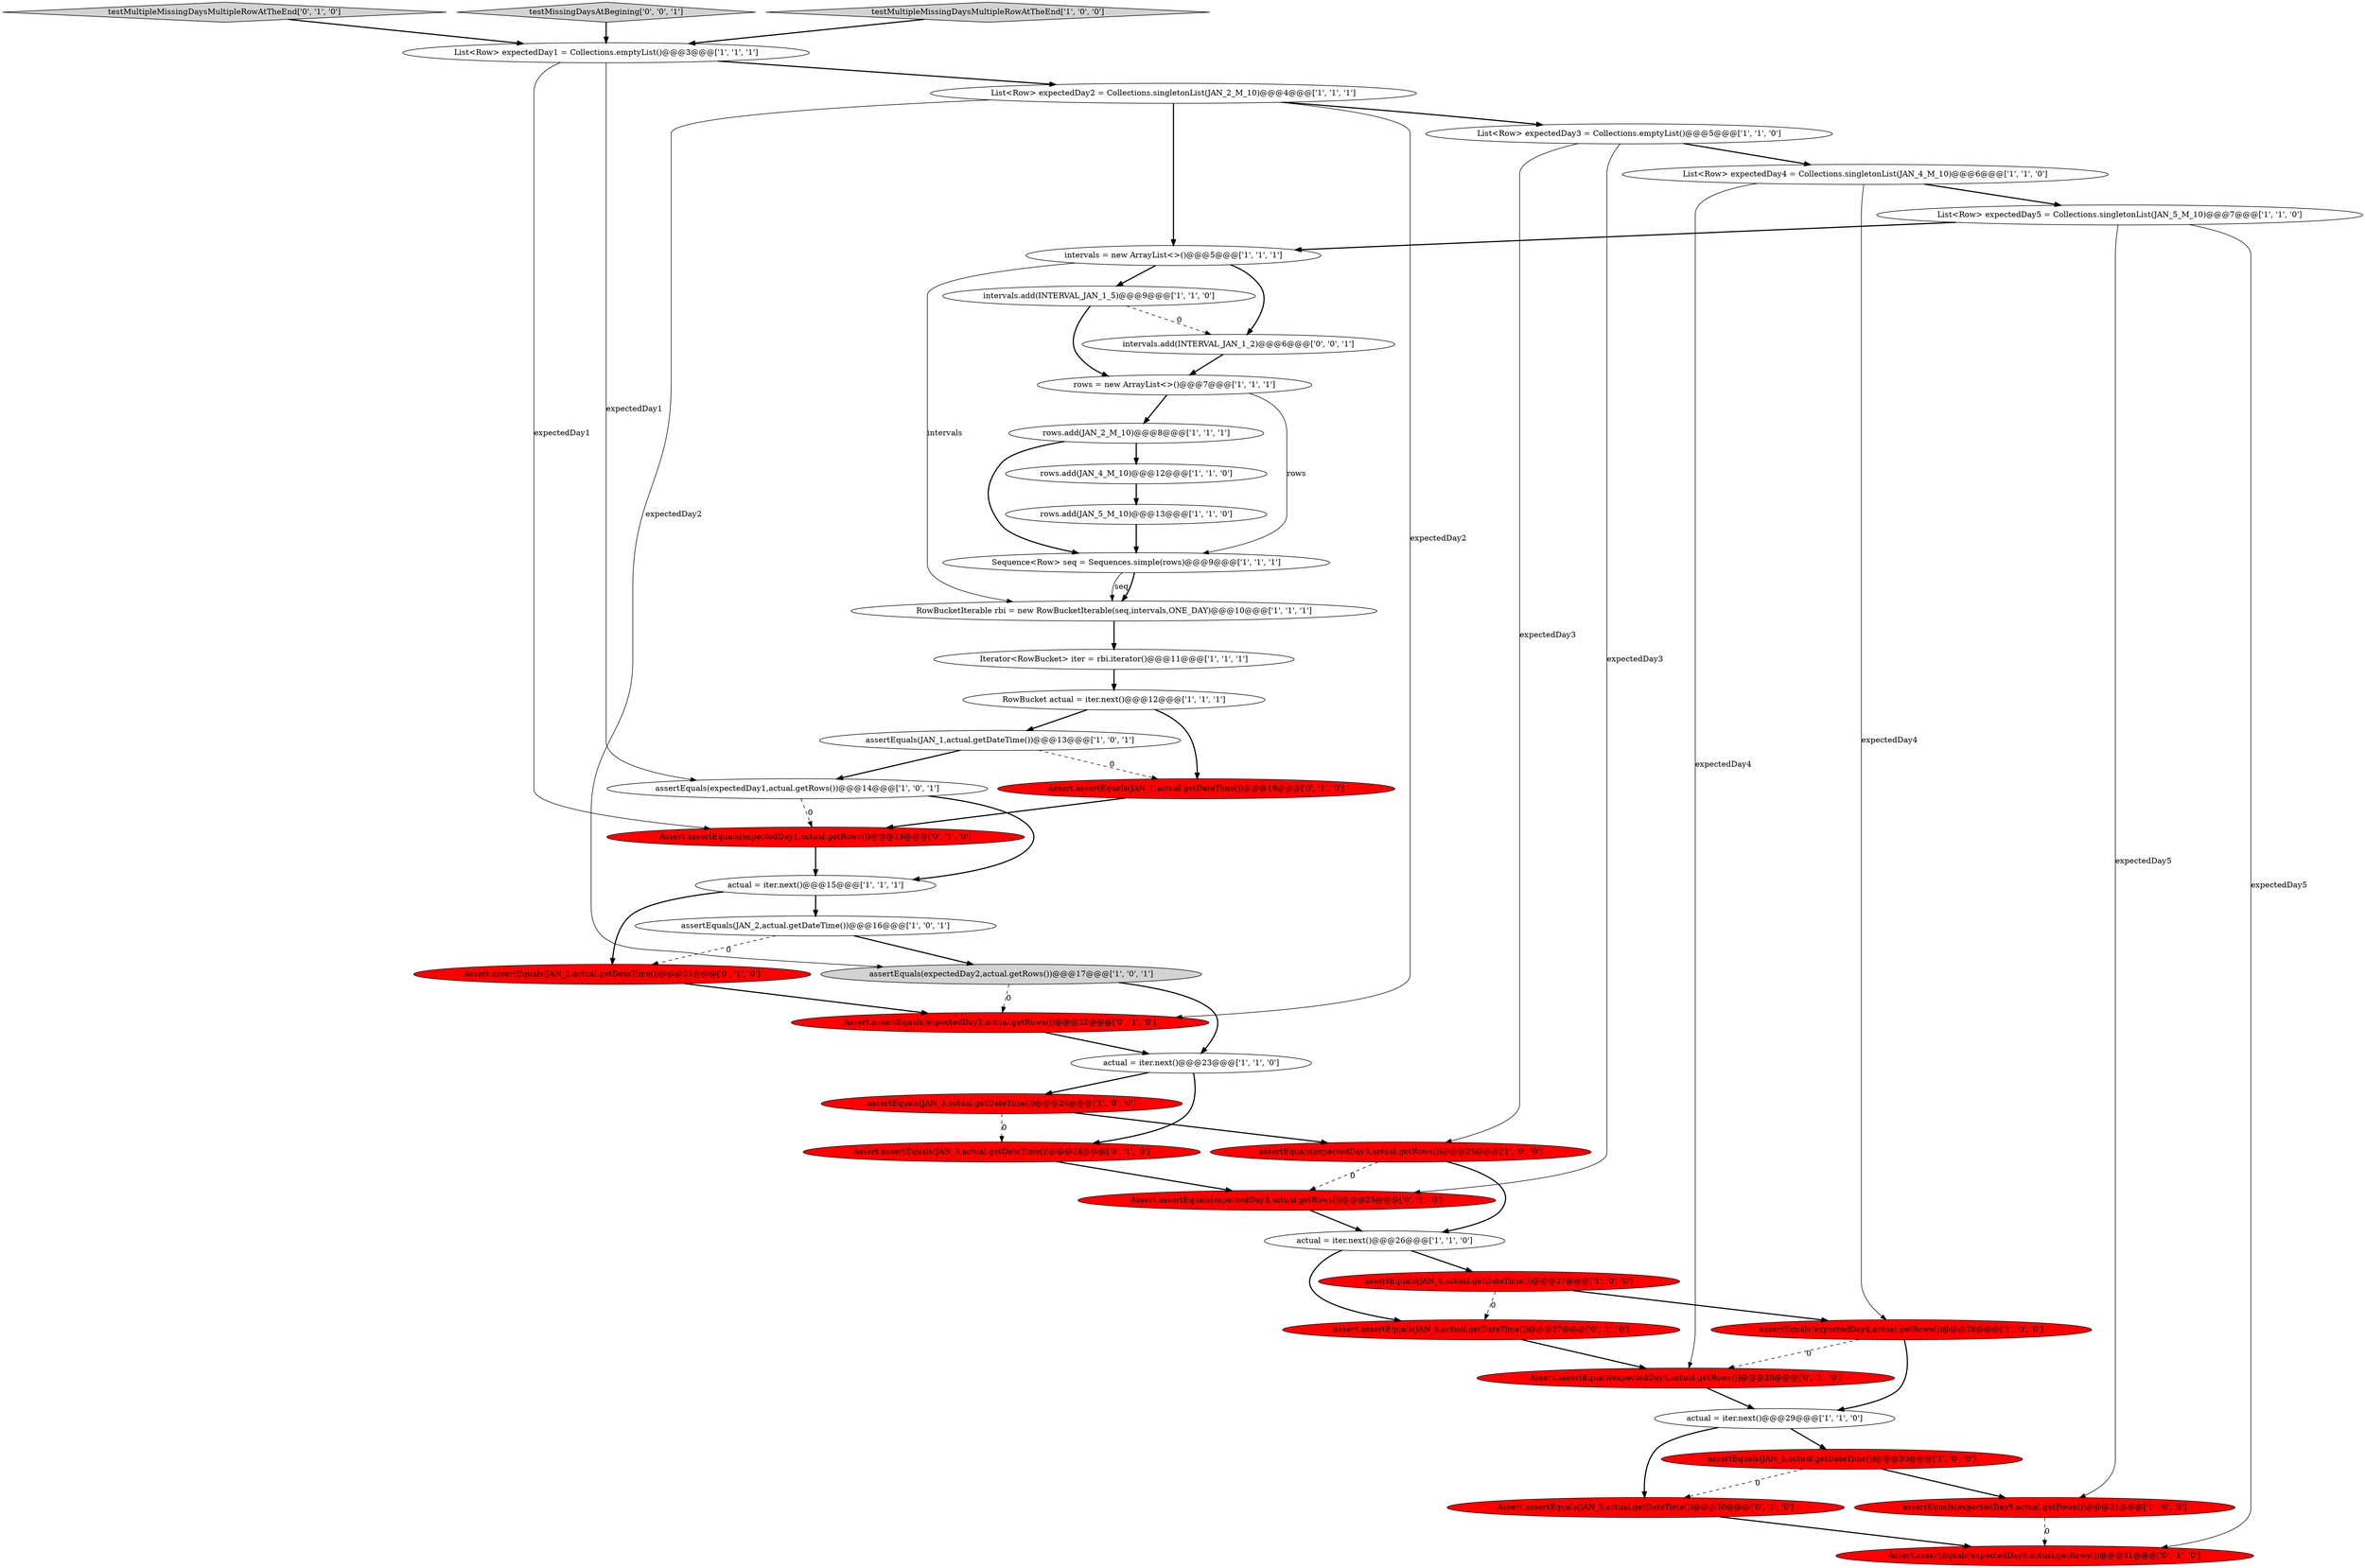 digraph {
40 [style = filled, label = "testMultipleMissingDaysMultipleRowAtTheEnd['0', '1', '0']", fillcolor = lightgray, shape = diamond image = "AAA0AAABBB2BBB"];
5 [style = filled, label = "Sequence<Row> seq = Sequences.simple(rows)@@@9@@@['1', '1', '1']", fillcolor = white, shape = ellipse image = "AAA0AAABBB1BBB"];
4 [style = filled, label = "List<Row> expectedDay5 = Collections.singletonList(JAN_5_M_10)@@@7@@@['1', '1', '0']", fillcolor = white, shape = ellipse image = "AAA0AAABBB1BBB"];
25 [style = filled, label = "intervals = new ArrayList<>()@@@5@@@['1', '1', '1']", fillcolor = white, shape = ellipse image = "AAA0AAABBB1BBB"];
17 [style = filled, label = "assertEquals(JAN_4,actual.getDateTime())@@@27@@@['1', '0', '0']", fillcolor = red, shape = ellipse image = "AAA1AAABBB1BBB"];
34 [style = filled, label = "Assert.assertEquals(JAN_5,actual.getDateTime())@@@30@@@['0', '1', '0']", fillcolor = red, shape = ellipse image = "AAA1AAABBB2BBB"];
1 [style = filled, label = "assertEquals(expectedDay3,actual.getRows())@@@25@@@['1', '0', '0']", fillcolor = red, shape = ellipse image = "AAA1AAABBB1BBB"];
7 [style = filled, label = "assertEquals(JAN_5,actual.getDateTime())@@@30@@@['1', '0', '0']", fillcolor = red, shape = ellipse image = "AAA1AAABBB1BBB"];
33 [style = filled, label = "Assert.assertEquals(JAN_3,actual.getDateTime())@@@24@@@['0', '1', '0']", fillcolor = red, shape = ellipse image = "AAA1AAABBB2BBB"];
37 [style = filled, label = "Assert.assertEquals(JAN_1,actual.getDateTime())@@@18@@@['0', '1', '0']", fillcolor = red, shape = ellipse image = "AAA1AAABBB2BBB"];
3 [style = filled, label = "rows.add(JAN_5_M_10)@@@13@@@['1', '1', '0']", fillcolor = white, shape = ellipse image = "AAA0AAABBB1BBB"];
0 [style = filled, label = "intervals.add(INTERVAL_JAN_1_5)@@@9@@@['1', '1', '0']", fillcolor = white, shape = ellipse image = "AAA0AAABBB1BBB"];
18 [style = filled, label = "rows.add(JAN_2_M_10)@@@8@@@['1', '1', '1']", fillcolor = white, shape = ellipse image = "AAA0AAABBB1BBB"];
28 [style = filled, label = "assertEquals(JAN_2,actual.getDateTime())@@@16@@@['1', '0', '1']", fillcolor = white, shape = ellipse image = "AAA0AAABBB1BBB"];
29 [style = filled, label = "actual = iter.next()@@@29@@@['1', '1', '0']", fillcolor = white, shape = ellipse image = "AAA0AAABBB1BBB"];
13 [style = filled, label = "RowBucketIterable rbi = new RowBucketIterable(seq,intervals,ONE_DAY)@@@10@@@['1', '1', '1']", fillcolor = white, shape = ellipse image = "AAA0AAABBB1BBB"];
8 [style = filled, label = "List<Row> expectedDay3 = Collections.emptyList()@@@5@@@['1', '1', '0']", fillcolor = white, shape = ellipse image = "AAA0AAABBB1BBB"];
2 [style = filled, label = "List<Row> expectedDay1 = Collections.emptyList()@@@3@@@['1', '1', '1']", fillcolor = white, shape = ellipse image = "AAA0AAABBB1BBB"];
21 [style = filled, label = "assertEquals(expectedDay5,actual.getRows())@@@31@@@['1', '0', '0']", fillcolor = red, shape = ellipse image = "AAA1AAABBB1BBB"];
6 [style = filled, label = "assertEquals(JAN_3,actual.getDateTime())@@@24@@@['1', '0', '0']", fillcolor = red, shape = ellipse image = "AAA1AAABBB1BBB"];
15 [style = filled, label = "rows.add(JAN_4_M_10)@@@12@@@['1', '1', '0']", fillcolor = white, shape = ellipse image = "AAA0AAABBB1BBB"];
27 [style = filled, label = "actual = iter.next()@@@15@@@['1', '1', '1']", fillcolor = white, shape = ellipse image = "AAA0AAABBB1BBB"];
30 [style = filled, label = "Assert.assertEquals(expectedDay4,actual.getRows())@@@28@@@['0', '1', '0']", fillcolor = red, shape = ellipse image = "AAA1AAABBB2BBB"];
10 [style = filled, label = "actual = iter.next()@@@26@@@['1', '1', '0']", fillcolor = white, shape = ellipse image = "AAA0AAABBB1BBB"];
41 [style = filled, label = "testMissingDaysAtBegining['0', '0', '1']", fillcolor = lightgray, shape = diamond image = "AAA0AAABBB3BBB"];
14 [style = filled, label = "testMultipleMissingDaysMultipleRowAtTheEnd['1', '0', '0']", fillcolor = lightgray, shape = diamond image = "AAA0AAABBB1BBB"];
39 [style = filled, label = "Assert.assertEquals(JAN_4,actual.getDateTime())@@@27@@@['0', '1', '0']", fillcolor = red, shape = ellipse image = "AAA1AAABBB2BBB"];
31 [style = filled, label = "Assert.assertEquals(expectedDay5,actual.getRows())@@@31@@@['0', '1', '0']", fillcolor = red, shape = ellipse image = "AAA1AAABBB2BBB"];
22 [style = filled, label = "Iterator<RowBucket> iter = rbi.iterator()@@@11@@@['1', '1', '1']", fillcolor = white, shape = ellipse image = "AAA0AAABBB1BBB"];
23 [style = filled, label = "assertEquals(expectedDay2,actual.getRows())@@@17@@@['1', '0', '1']", fillcolor = lightgray, shape = ellipse image = "AAA0AAABBB1BBB"];
42 [style = filled, label = "intervals.add(INTERVAL_JAN_1_2)@@@6@@@['0', '0', '1']", fillcolor = white, shape = ellipse image = "AAA0AAABBB3BBB"];
32 [style = filled, label = "Assert.assertEquals(expectedDay1,actual.getRows())@@@19@@@['0', '1', '0']", fillcolor = red, shape = ellipse image = "AAA1AAABBB2BBB"];
19 [style = filled, label = "assertEquals(JAN_1,actual.getDateTime())@@@13@@@['1', '0', '1']", fillcolor = white, shape = ellipse image = "AAA0AAABBB1BBB"];
12 [style = filled, label = "rows = new ArrayList<>()@@@7@@@['1', '1', '1']", fillcolor = white, shape = ellipse image = "AAA0AAABBB1BBB"];
11 [style = filled, label = "RowBucket actual = iter.next()@@@12@@@['1', '1', '1']", fillcolor = white, shape = ellipse image = "AAA0AAABBB1BBB"];
16 [style = filled, label = "List<Row> expectedDay2 = Collections.singletonList(JAN_2_M_10)@@@4@@@['1', '1', '1']", fillcolor = white, shape = ellipse image = "AAA0AAABBB1BBB"];
20 [style = filled, label = "assertEquals(expectedDay4,actual.getRows())@@@28@@@['1', '0', '0']", fillcolor = red, shape = ellipse image = "AAA1AAABBB1BBB"];
35 [style = filled, label = "Assert.assertEquals(expectedDay3,actual.getRows())@@@25@@@['0', '1', '0']", fillcolor = red, shape = ellipse image = "AAA1AAABBB2BBB"];
36 [style = filled, label = "Assert.assertEquals(JAN_2,actual.getDateTime())@@@21@@@['0', '1', '0']", fillcolor = red, shape = ellipse image = "AAA1AAABBB2BBB"];
38 [style = filled, label = "Assert.assertEquals(expectedDay2,actual.getRows())@@@22@@@['0', '1', '0']", fillcolor = red, shape = ellipse image = "AAA1AAABBB2BBB"];
9 [style = filled, label = "actual = iter.next()@@@23@@@['1', '1', '0']", fillcolor = white, shape = ellipse image = "AAA0AAABBB1BBB"];
24 [style = filled, label = "List<Row> expectedDay4 = Collections.singletonList(JAN_4_M_10)@@@6@@@['1', '1', '0']", fillcolor = white, shape = ellipse image = "AAA0AAABBB1BBB"];
26 [style = filled, label = "assertEquals(expectedDay1,actual.getRows())@@@14@@@['1', '0', '1']", fillcolor = white, shape = ellipse image = "AAA0AAABBB1BBB"];
25->0 [style = bold, label=""];
40->2 [style = bold, label=""];
8->24 [style = bold, label=""];
23->38 [style = dashed, label="0"];
17->39 [style = dashed, label="0"];
33->35 [style = bold, label=""];
27->36 [style = bold, label=""];
24->20 [style = solid, label="expectedDay4"];
2->26 [style = solid, label="expectedDay1"];
1->35 [style = dashed, label="0"];
4->25 [style = bold, label=""];
16->8 [style = bold, label=""];
20->29 [style = bold, label=""];
9->33 [style = bold, label=""];
8->1 [style = solid, label="expectedDay3"];
26->32 [style = dashed, label="0"];
16->23 [style = solid, label="expectedDay2"];
27->28 [style = bold, label=""];
0->12 [style = bold, label=""];
18->15 [style = bold, label=""];
38->9 [style = bold, label=""];
11->37 [style = bold, label=""];
8->35 [style = solid, label="expectedDay3"];
32->27 [style = bold, label=""];
34->31 [style = bold, label=""];
10->17 [style = bold, label=""];
16->25 [style = bold, label=""];
16->38 [style = solid, label="expectedDay2"];
42->12 [style = bold, label=""];
29->34 [style = bold, label=""];
11->19 [style = bold, label=""];
25->13 [style = solid, label="intervals"];
15->3 [style = bold, label=""];
24->30 [style = solid, label="expectedDay4"];
41->2 [style = bold, label=""];
30->29 [style = bold, label=""];
6->33 [style = dashed, label="0"];
4->21 [style = solid, label="expectedDay5"];
9->6 [style = bold, label=""];
39->30 [style = bold, label=""];
21->31 [style = dashed, label="0"];
6->1 [style = bold, label=""];
5->13 [style = solid, label="seq"];
26->27 [style = bold, label=""];
3->5 [style = bold, label=""];
24->4 [style = bold, label=""];
0->42 [style = dashed, label="0"];
10->39 [style = bold, label=""];
28->23 [style = bold, label=""];
28->36 [style = dashed, label="0"];
19->26 [style = bold, label=""];
18->5 [style = bold, label=""];
5->13 [style = bold, label=""];
20->30 [style = dashed, label="0"];
2->32 [style = solid, label="expectedDay1"];
12->18 [style = bold, label=""];
7->34 [style = dashed, label="0"];
37->32 [style = bold, label=""];
7->21 [style = bold, label=""];
29->7 [style = bold, label=""];
25->42 [style = bold, label=""];
14->2 [style = bold, label=""];
35->10 [style = bold, label=""];
13->22 [style = bold, label=""];
36->38 [style = bold, label=""];
1->10 [style = bold, label=""];
23->9 [style = bold, label=""];
19->37 [style = dashed, label="0"];
22->11 [style = bold, label=""];
12->5 [style = solid, label="rows"];
4->31 [style = solid, label="expectedDay5"];
17->20 [style = bold, label=""];
2->16 [style = bold, label=""];
}
